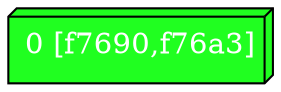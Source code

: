 diGraph libnss3{
	libnss3_0  [style=filled fillcolor="#20FF20" fontcolor="#ffffff" shape=box3d label="0 [f7690,f76a3]"]


}